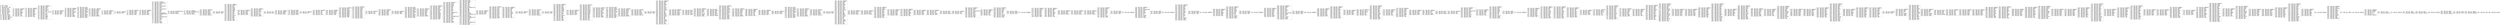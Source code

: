 digraph "graph.cfg.gv" {
	subgraph global {
		node [fontname=Courier fontsize=30.0 rank=same shape=box]
		block_0 [label="0: %00 = #0x1\l2: %01 = #0x40\l4: MSTORE(%01, %00)\l5: [NO_SSA] DUP1\l6: [NO_SSA] PUSH1\l8: [NO_SSA] DUP2\l9: [NO_SSA] MSTORE\la: [NO_SSA] PUSH1\lc: [NO_SSA] ADD\ld: [NO_SSA] PUSH2\l10: [NO_SSA] PUSH1\l12: [NO_SSA] SWAP2\l13: [NO_SSA] CODECOPY\l14: [NO_SSA] PUSH2\l17: [NO_SSA] JUMP\l"]
		block_18 [label="18: [NO_SSA] JUMPDEST\l19: [NO_SSA] SWAP1\l1a: [NO_SSA] POP\l1b: [NO_SSA] SWAP3\l1c: [NO_SSA] SWAP2\l1d: [NO_SSA] POP\l1e: [NO_SSA] POP\l1f: [NO_SSA] JUMP\l"]
		block_20 [label="20: [NO_SSA] JUMPDEST\l21: [NO_SSA] PUSH1\l23: [NO_SSA] DUP2\l24: [NO_SSA] SWAP1\l25: [NO_SSA] POP\l26: [NO_SSA] SWAP2\l27: [NO_SSA] SWAP1\l28: [NO_SSA] POP\l29: [NO_SSA] JUMP\l"]
		block_2a [label="2a: [NO_SSA] JUMPDEST\l2b: [NO_SSA] PUSH1\l2d: [NO_SSA] DUP1\l2e: [NO_SSA] DUP3\l2f: [NO_SSA] PUSH20\l44: [NO_SSA] AND\l45: [NO_SSA] EXTCODESIZE\l46: [NO_SSA] GT\l47: [NO_SSA] SWAP1\l48: [NO_SSA] POP\l49: [NO_SSA] SWAP2\l4a: [NO_SSA] SWAP1\l4b: [NO_SSA] POP\l4c: [NO_SSA] JUMP\l"]
		block_4d [label="4d: [NO_SSA] JUMPDEST\l4e: [NO_SSA] PUSH2\l51: [NO_SSA] PUSH2\l54: [NO_SSA] JUMP\l"]
		block_55 [label="55: [NO_SSA] JUMPDEST\l56: [NO_SSA] PUSH20\l6b: [NO_SSA] AND\l6c: [NO_SSA] CALLER\l6d: [NO_SSA] PUSH20\l82: [NO_SSA] AND\l83: [NO_SSA] SUB\l84: [NO_SSA] PUSH2\l87: [NO_SSA] JUMPI\l"]
		block_88 [label="88: [NO_SSA] PUSH1\l8a: [NO_SSA] MLOAD\l8b: [NO_SSA] PUSH32\lac: [NO_SSA] DUP2\lad: [NO_SSA] MSTORE\lae: [NO_SSA] PUSH1\lb0: [NO_SSA] ADD\lb1: [NO_SSA] PUSH2\lb4: [NO_SSA] SWAP1\lb5: [NO_SSA] PUSH2\lb8: [NO_SSA] JUMP\l"]
		block_b9 [label="b9: [NO_SSA] JUMPDEST\lba: [NO_SSA] PUSH1\lbc: [NO_SSA] MLOAD\lbd: [NO_SSA] DUP1\lbe: [NO_SSA] SWAP2\lbf: [NO_SSA] SUB\lc0: [NO_SSA] SWAP1\lc1: [NO_SSA] REVERT\l"]
		block_c2 [label="c2: [NO_SSA] JUMPDEST\lc3: [NO_SSA] PUSH2\lc6: [NO_SSA] PUSH2\lc9: [NO_SSA] JUMP\l"]
		block_ca [label="ca: [NO_SSA] JUMPDEST\lcb: [NO_SSA] JUMP\l"]
		block_cc [label="cc: [NO_SSA] JUMPDEST\lcd: [NO_SSA] PUSH1\lcf: [NO_SSA] PUSH2\ld2: [NO_SSA] PUSH2\ld5: [NO_SSA] JUMP\l"]
		block_d6 [label="d6: [NO_SSA] JUMPDEST\ld7: [NO_SSA] SWAP1\ld8: [NO_SSA] POP\ld9: [NO_SSA] SWAP1\lda: [NO_SSA] JUMP\l"]
		block_db [label="db: [NO_SSA] JUMPDEST\ldc: [NO_SSA] CALLDATASIZE\ldd: [NO_SSA] PUSH1\ldf: [NO_SSA] DUP1\le0: [NO_SSA] CALLDATACOPY\le1: [NO_SSA] PUSH1\le3: [NO_SSA] DUP1\le4: [NO_SSA] CALLDATASIZE\le5: [NO_SSA] PUSH1\le7: [NO_SSA] DUP5\le8: [NO_SSA] GAS\le9: [NO_SSA] DELEGATECALL\lea: [NO_SSA] RETURNDATASIZE\leb: [NO_SSA] PUSH1\led: [NO_SSA] DUP1\lee: [NO_SSA] RETURNDATACOPY\lef: [NO_SSA] DUP1\lf0: [NO_SSA] PUSH1\lf2: [NO_SSA] DUP2\lf3: [NO_SSA] EQ\lf4: [NO_SSA] PUSH2\lf7: [NO_SSA] JUMPI\l"]
		block_f8 [label="f8: [NO_SSA] RETURNDATASIZE\lf9: [NO_SSA] PUSH1\lfb: [NO_SSA] RETURN\l"]
		block_fc [label="fc: [NO_SSA] JUMPDEST\lfd: [NO_SSA] RETURNDATASIZE\lfe: [NO_SSA] PUSH1\l100: [NO_SSA] REVERT\l"]
		block_101 [label="101: [NO_SSA] JUMPDEST\l102: [NO_SSA] PUSH1\l104: [NO_SSA] PUSH2\l107: [NO_SSA] PUSH32\l128: [NO_SSA] PUSH1\l12a: [NO_SSA] INVALID\l"]
		block_12b [label="12b: [NO_SSA] PUSH2\l12e: [NO_SSA] JUMP\l"]
		block_12f [label="12f: [NO_SSA] JUMPDEST\l130: [NO_SSA] PUSH1\l132: [NO_SSA] ADD\l133: [NO_SSA] PUSH1\l135: [NO_SSA] SWAP1\l136: [NO_SSA] SLOAD\l137: [NO_SSA] SWAP1\l138: [NO_SSA] PUSH2\l13b: [NO_SSA] EXP\l13c: [NO_SSA] SWAP1\l13d: [NO_SSA] DIV\l13e: [NO_SSA] PUSH20\l153: [NO_SSA] AND\l154: [NO_SSA] SWAP1\l155: [NO_SSA] POP\l156: [NO_SSA] SWAP1\l157: [NO_SSA] JUMP\l"]
		block_158 [label="158: [NO_SSA] JUMPDEST\l159: [NO_SSA] PUSH2\l15c: [NO_SSA] DUP4\l15d: [NO_SSA] PUSH2\l160: [NO_SSA] JUMP\l"]
		block_161 [label="161: [NO_SSA] JUMPDEST\l162: [NO_SSA] PUSH1\l164: [NO_SSA] DUP3\l165: [NO_SSA] MLOAD\l166: [NO_SSA] GT\l167: [NO_SSA] DUP1\l168: [NO_SSA] PUSH2\l16b: [NO_SSA] JUMPI\l"]
		block_16c [label="16c: [NO_SSA] POP\l16d: [NO_SSA] DUP1\l"]
		block_16e [label="16e: [NO_SSA] JUMPDEST\l16f: [NO_SSA] ISZERO\l170: [NO_SSA] PUSH2\l173: [NO_SSA] JUMPI\l"]
		block_174 [label="174: [NO_SSA] PUSH2\l177: [NO_SSA] DUP4\l178: [NO_SSA] DUP4\l179: [NO_SSA] PUSH2\l17c: [NO_SSA] JUMP\l"]
		block_17d [label="17d: [NO_SSA] JUMPDEST\l17e: [NO_SSA] POP\l"]
		block_17f [label="17f: [NO_SSA] JUMPDEST\l180: [NO_SSA] POP\l181: [NO_SSA] POP\l182: [NO_SSA] POP\l183: [NO_SSA] JUMP\l"]
		block_184 [label="184: [NO_SSA] JUMPDEST\l185: [NO_SSA] PUSH32\l1a6: [NO_SSA] PUSH2\l1a9: [NO_SSA] PUSH2\l1ac: [NO_SSA] JUMP\l"]
		block_1ad [label="1ad: [NO_SSA] JUMPDEST\l1ae: [NO_SSA] DUP3\l1af: [NO_SSA] PUSH1\l1b1: [NO_SSA] MLOAD\l1b2: [NO_SSA] PUSH2\l1b5: [NO_SSA] SWAP3\l1b6: [NO_SSA] SWAP2\l1b7: [NO_SSA] SWAP1\l1b8: [NO_SSA] PUSH2\l1bb: [NO_SSA] JUMP\l"]
		block_1bc [label="1bc: [NO_SSA] JUMPDEST\l1bd: [NO_SSA] PUSH1\l1bf: [NO_SSA] MLOAD\l1c0: [NO_SSA] DUP1\l1c1: [NO_SSA] SWAP2\l1c2: [NO_SSA] SUB\l1c3: [NO_SSA] SWAP1\l1c4: [NO_SSA] LOG1\l1c5: [NO_SSA] PUSH2\l1c8: [NO_SSA] DUP2\l1c9: [NO_SSA] PUSH2\l1cc: [NO_SSA] JUMP\l"]
		block_1cd [label="1cd: [NO_SSA] JUMPDEST\l1ce: [NO_SSA] POP\l1cf: [NO_SSA] JUMP\l"]
		block_1d0 [label="1d0: [NO_SSA] JUMPDEST\l1d1: [NO_SSA] PUSH1\l1d3: [NO_SSA] PUSH2\l1d6: [NO_SSA] DUP5\l1d7: [NO_SSA] PUSH2\l1da: [NO_SSA] JUMP\l"]
		block_1db [label="1db: [NO_SSA] JUMPDEST\l1dc: [NO_SSA] PUSH2\l1df: [NO_SSA] JUMPI\l"]
		block_1e0 [label="1e0: [NO_SSA] PUSH1\l1e2: [NO_SSA] MLOAD\l1e3: [NO_SSA] PUSH32\l204: [NO_SSA] DUP2\l205: [NO_SSA] MSTORE\l206: [NO_SSA] PUSH1\l208: [NO_SSA] ADD\l209: [NO_SSA] PUSH2\l20c: [NO_SSA] SWAP1\l20d: [NO_SSA] PUSH2\l210: [NO_SSA] JUMP\l"]
		block_211 [label="211: [NO_SSA] JUMPDEST\l212: [NO_SSA] PUSH1\l214: [NO_SSA] MLOAD\l215: [NO_SSA] DUP1\l216: [NO_SSA] SWAP2\l217: [NO_SSA] SUB\l218: [NO_SSA] SWAP1\l219: [NO_SSA] REVERT\l"]
		block_21a [label="21a: [NO_SSA] JUMPDEST\l21b: [NO_SSA] PUSH1\l21d: [NO_SSA] DUP1\l21e: [NO_SSA] DUP6\l21f: [NO_SSA] PUSH20\l234: [NO_SSA] AND\l235: [NO_SSA] DUP6\l236: [NO_SSA] PUSH1\l238: [NO_SSA] MLOAD\l239: [NO_SSA] PUSH2\l23c: [NO_SSA] SWAP2\l23d: [NO_SSA] SWAP1\l23e: [NO_SSA] PUSH2\l241: [NO_SSA] JUMP\l"]
		block_242 [label="242: [NO_SSA] JUMPDEST\l243: [NO_SSA] PUSH1\l245: [NO_SSA] PUSH1\l247: [NO_SSA] MLOAD\l248: [NO_SSA] DUP1\l249: [NO_SSA] DUP4\l24a: [NO_SSA] SUB\l24b: [NO_SSA] DUP2\l24c: [NO_SSA] DUP6\l24d: [NO_SSA] GAS\l24e: [NO_SSA] DELEGATECALL\l24f: [NO_SSA] SWAP2\l250: [NO_SSA] POP\l251: [NO_SSA] POP\l252: [NO_SSA] RETURNDATASIZE\l253: [NO_SSA] DUP1\l254: [NO_SSA] PUSH1\l256: [NO_SSA] DUP2\l257: [NO_SSA] EQ\l258: [NO_SSA] PUSH2\l25b: [NO_SSA] JUMPI\l"]
		block_25c [label="25c: [NO_SSA] PUSH1\l25e: [NO_SSA] MLOAD\l25f: [NO_SSA] SWAP2\l260: [NO_SSA] POP\l261: [NO_SSA] PUSH1\l263: [NO_SSA] NOT\l264: [NO_SSA] PUSH1\l266: [NO_SSA] RETURNDATASIZE\l267: [NO_SSA] ADD\l268: [NO_SSA] AND\l269: [NO_SSA] DUP3\l26a: [NO_SSA] ADD\l26b: [NO_SSA] PUSH1\l26d: [NO_SSA] MSTORE\l26e: [NO_SSA] RETURNDATASIZE\l26f: [NO_SSA] DUP3\l270: [NO_SSA] MSTORE\l271: [NO_SSA] RETURNDATASIZE\l272: [NO_SSA] PUSH1\l274: [NO_SSA] PUSH1\l276: [NO_SSA] DUP5\l277: [NO_SSA] ADD\l278: [NO_SSA] RETURNDATACOPY\l279: [NO_SSA] PUSH2\l27c: [NO_SSA] JUMP\l"]
		block_27d [label="27d: [NO_SSA] JUMPDEST\l27e: [NO_SSA] PUSH1\l280: [NO_SSA] SWAP2\l281: [NO_SSA] POP\l"]
		block_282 [label="282: [NO_SSA] JUMPDEST\l283: [NO_SSA] POP\l284: [NO_SSA] SWAP2\l285: [NO_SSA] POP\l286: [NO_SSA] SWAP2\l287: [NO_SSA] POP\l288: [NO_SSA] PUSH2\l28b: [NO_SSA] DUP3\l28c: [NO_SSA] DUP3\l28d: [NO_SSA] DUP7\l28e: [NO_SSA] PUSH2\l291: [NO_SSA] JUMP\l"]
		block_292 [label="292: [NO_SSA] JUMPDEST\l293: [NO_SSA] SWAP3\l294: [NO_SSA] POP\l295: [NO_SSA] POP\l296: [NO_SSA] POP\l297: [NO_SSA] SWAP4\l298: [NO_SSA] SWAP3\l299: [NO_SSA] POP\l29a: [NO_SSA] POP\l29b: [NO_SSA] POP\l29c: [NO_SSA] JUMP\l"]
		block_29d [label="29d: [NO_SSA] JUMPDEST\l29e: [NO_SSA] JUMP\l"]
		block_29f [label="29f: [NO_SSA] JUMPDEST\l2a0: [NO_SSA] PUSH1\l2a2: [NO_SSA] PUSH2\l2a5: [NO_SSA] PUSH32\l2c6: [NO_SSA] PUSH1\l2c8: [NO_SSA] INVALID\l"]
		block_2c9 [label="2c9: [NO_SSA] PUSH2\l2cc: [NO_SSA] JUMP\l"]
		block_2cd [label="2cd: [NO_SSA] JUMPDEST\l2ce: [NO_SSA] PUSH1\l2d0: [NO_SSA] ADD\l2d1: [NO_SSA] PUSH1\l2d3: [NO_SSA] SWAP1\l2d4: [NO_SSA] SLOAD\l2d5: [NO_SSA] SWAP1\l2d6: [NO_SSA] PUSH2\l2d9: [NO_SSA] EXP\l2da: [NO_SSA] SWAP1\l2db: [NO_SSA] DIV\l2dc: [NO_SSA] PUSH20\l2f1: [NO_SSA] AND\l2f2: [NO_SSA] SWAP1\l2f3: [NO_SSA] POP\l2f4: [NO_SSA] SWAP1\l2f5: [NO_SSA] JUMP\l"]
		block_2f6 [label="2f6: [NO_SSA] JUMPDEST\l2f7: [NO_SSA] PUSH2\l2fa: [NO_SSA] DUP2\l2fb: [NO_SSA] PUSH2\l2fe: [NO_SSA] JUMP\l"]
		block_2ff [label="2ff: [NO_SSA] JUMPDEST\l300: [NO_SSA] DUP1\l301: [NO_SSA] PUSH20\l316: [NO_SSA] AND\l317: [NO_SSA] PUSH32\l338: [NO_SSA] PUSH1\l33a: [NO_SSA] MLOAD\l33b: [NO_SSA] PUSH1\l33d: [NO_SSA] MLOAD\l33e: [NO_SSA] DUP1\l33f: [NO_SSA] SWAP2\l340: [NO_SSA] SUB\l341: [NO_SSA] SWAP1\l342: [NO_SSA] LOG2\l343: [NO_SSA] POP\l344: [NO_SSA] JUMP\l"]
		block_345 [label="345: [NO_SSA] JUMPDEST\l346: [NO_SSA] PUSH1\l348: [NO_SSA] PUSH20\l35d: [NO_SSA] AND\l35e: [NO_SSA] DUP2\l35f: [NO_SSA] PUSH20\l374: [NO_SSA] AND\l375: [NO_SSA] SUB\l376: [NO_SSA] PUSH2\l379: [NO_SSA] JUMPI\l"]
		block_37a [label="37a: [NO_SSA] PUSH1\l37c: [NO_SSA] MLOAD\l37d: [NO_SSA] PUSH32\l39e: [NO_SSA] DUP2\l39f: [NO_SSA] MSTORE\l3a0: [NO_SSA] PUSH1\l3a2: [NO_SSA] ADD\l3a3: [NO_SSA] PUSH2\l3a6: [NO_SSA] SWAP1\l3a7: [NO_SSA] PUSH2\l3aa: [NO_SSA] JUMP\l"]
		block_3ab [label="3ab: [NO_SSA] JUMPDEST\l3ac: [NO_SSA] PUSH1\l3ae: [NO_SSA] MLOAD\l3af: [NO_SSA] DUP1\l3b0: [NO_SSA] SWAP2\l3b1: [NO_SSA] SUB\l3b2: [NO_SSA] SWAP1\l3b3: [NO_SSA] REVERT\l"]
		block_3b4 [label="3b4: [NO_SSA] JUMPDEST\l3b5: [NO_SSA] DUP1\l3b6: [NO_SSA] PUSH2\l3b9: [NO_SSA] PUSH32\l3da: [NO_SSA] PUSH1\l3dc: [NO_SSA] INVALID\l"]
		block_3dd [label="3dd: [NO_SSA] PUSH2\l3e0: [NO_SSA] JUMP\l"]
		block_3e1 [label="3e1: [NO_SSA] JUMPDEST\l3e2: [NO_SSA] PUSH1\l3e4: [NO_SSA] ADD\l3e5: [NO_SSA] PUSH1\l3e7: [NO_SSA] PUSH2\l3ea: [NO_SSA] EXP\l3eb: [NO_SSA] DUP2\l3ec: [NO_SSA] SLOAD\l3ed: [NO_SSA] DUP2\l3ee: [NO_SSA] PUSH20\l403: [NO_SSA] MUL\l404: [NO_SSA] NOT\l405: [NO_SSA] AND\l406: [NO_SSA] SWAP1\l407: [NO_SSA] DUP4\l408: [NO_SSA] PUSH20\l41d: [NO_SSA] AND\l41e: [NO_SSA] MUL\l41f: [NO_SSA] OR\l420: [NO_SSA] SWAP1\l421: [NO_SSA] SSTORE\l422: [NO_SSA] POP\l423: [NO_SSA] POP\l424: [NO_SSA] JUMP\l"]
		block_425 [label="425: [NO_SSA] JUMPDEST\l426: [NO_SSA] PUSH1\l428: [NO_SSA] DUP4\l429: [NO_SSA] ISZERO\l42a: [NO_SSA] PUSH2\l42d: [NO_SSA] JUMPI\l"]
		block_42e [label="42e: [NO_SSA] DUP3\l42f: [NO_SSA] SWAP1\l430: [NO_SSA] POP\l431: [NO_SSA] PUSH2\l434: [NO_SSA] JUMP\l"]
		block_435 [label="435: [NO_SSA] JUMPDEST\l436: [NO_SSA] PUSH1\l438: [NO_SSA] DUP4\l439: [NO_SSA] MLOAD\l43a: [NO_SSA] GT\l43b: [NO_SSA] ISZERO\l43c: [NO_SSA] PUSH2\l43f: [NO_SSA] JUMPI\l"]
		block_440 [label="440: [NO_SSA] DUP3\l441: [NO_SSA] MLOAD\l442: [NO_SSA] DUP1\l443: [NO_SSA] DUP5\l444: [NO_SSA] PUSH1\l446: [NO_SSA] ADD\l447: [NO_SSA] REVERT\l"]
		block_448 [label="448: [NO_SSA] JUMPDEST\l449: [NO_SSA] DUP2\l44a: [NO_SSA] PUSH1\l44c: [NO_SSA] MLOAD\l44d: [NO_SSA] PUSH32\l46e: [NO_SSA] DUP2\l46f: [NO_SSA] MSTORE\l470: [NO_SSA] PUSH1\l472: [NO_SSA] ADD\l473: [NO_SSA] PUSH2\l476: [NO_SSA] SWAP2\l477: [NO_SSA] SWAP1\l478: [NO_SSA] PUSH2\l47b: [NO_SSA] JUMP\l"]
		block_47c [label="47c: [NO_SSA] JUMPDEST\l47d: [NO_SSA] PUSH1\l47f: [NO_SSA] MLOAD\l480: [NO_SSA] DUP1\l481: [NO_SSA] SWAP2\l482: [NO_SSA] SUB\l483: [NO_SSA] SWAP1\l484: [NO_SSA] REVERT\l"]
		block_485 [label="485: [NO_SSA] JUMPDEST\l486: [NO_SSA] SWAP4\l487: [NO_SSA] SWAP3\l488: [NO_SSA] POP\l489: [NO_SSA] POP\l48a: [NO_SSA] POP\l48b: [NO_SSA] JUMP\l"]
		block_48c [label="48c: [NO_SSA] JUMPDEST\l48d: [NO_SSA] PUSH2\l490: [NO_SSA] DUP2\l491: [NO_SSA] PUSH2\l494: [NO_SSA] JUMP\l"]
		block_495 [label="495: [NO_SSA] JUMPDEST\l496: [NO_SSA] PUSH2\l499: [NO_SSA] JUMPI\l"]
		block_49a [label="49a: [NO_SSA] PUSH1\l49c: [NO_SSA] MLOAD\l49d: [NO_SSA] PUSH32\l4be: [NO_SSA] DUP2\l4bf: [NO_SSA] MSTORE\l4c0: [NO_SSA] PUSH1\l4c2: [NO_SSA] ADD\l4c3: [NO_SSA] PUSH2\l4c6: [NO_SSA] SWAP1\l4c7: [NO_SSA] PUSH2\l4ca: [NO_SSA] JUMP\l"]
		block_4cb [label="4cb: [NO_SSA] JUMPDEST\l4cc: [NO_SSA] PUSH1\l4ce: [NO_SSA] MLOAD\l4cf: [NO_SSA] DUP1\l4d0: [NO_SSA] SWAP2\l4d1: [NO_SSA] SUB\l4d2: [NO_SSA] SWAP1\l4d3: [NO_SSA] REVERT\l"]
		block_4d4 [label="4d4: [NO_SSA] JUMPDEST\l4d5: [NO_SSA] DUP1\l4d6: [NO_SSA] PUSH2\l4d9: [NO_SSA] PUSH32\l4fa: [NO_SSA] PUSH1\l4fc: [NO_SSA] INVALID\l"]
		block_4fd [label="4fd: [NO_SSA] PUSH2\l500: [NO_SSA] JUMP\l"]
		block_501 [label="501: [NO_SSA] JUMPDEST\l502: [NO_SSA] PUSH1\l504: [NO_SSA] ADD\l505: [NO_SSA] PUSH1\l507: [NO_SSA] PUSH2\l50a: [NO_SSA] EXP\l50b: [NO_SSA] DUP2\l50c: [NO_SSA] SLOAD\l50d: [NO_SSA] DUP2\l50e: [NO_SSA] PUSH20\l523: [NO_SSA] MUL\l524: [NO_SSA] NOT\l525: [NO_SSA] AND\l526: [NO_SSA] SWAP1\l527: [NO_SSA] DUP4\l528: [NO_SSA] PUSH20\l53d: [NO_SSA] AND\l53e: [NO_SSA] MUL\l53f: [NO_SSA] OR\l540: [NO_SSA] SWAP1\l541: [NO_SSA] SSTORE\l542: [NO_SSA] POP\l543: [NO_SSA] POP\l544: [NO_SSA] JUMP\l"]
		block_545 [label="545: [NO_SSA] JUMPDEST\l546: [NO_SSA] PUSH1\l548: [NO_SSA] DUP1\l549: [NO_SSA] REVERT\l"]
		block_54a [label="54a: [NO_SSA] JUMPDEST\l54b: [NO_SSA] PUSH1\l54d: [NO_SSA] DUP1\l54e: [NO_SSA] REVERT\l"]
		block_54f [label="54f: [NO_SSA] JUMPDEST\l550: [NO_SSA] PUSH1\l552: [NO_SSA] PUSH20\l567: [NO_SSA] DUP3\l568: [NO_SSA] AND\l569: [NO_SSA] SWAP1\l56a: [NO_SSA] POP\l56b: [NO_SSA] SWAP2\l56c: [NO_SSA] SWAP1\l56d: [NO_SSA] POP\l56e: [NO_SSA] JUMP\l"]
		block_56f [label="56f: [NO_SSA] JUMPDEST\l570: [NO_SSA] PUSH1\l572: [NO_SSA] PUSH2\l575: [NO_SSA] DUP3\l576: [NO_SSA] PUSH2\l579: [NO_SSA] JUMP\l"]
		block_57a [label="57a: [NO_SSA] JUMPDEST\l57b: [NO_SSA] SWAP1\l57c: [NO_SSA] POP\l57d: [NO_SSA] SWAP2\l57e: [NO_SSA] SWAP1\l57f: [NO_SSA] POP\l580: [NO_SSA] JUMP\l"]
		block_581 [label="581: [NO_SSA] JUMPDEST\l582: [NO_SSA] PUSH2\l585: [NO_SSA] DUP2\l586: [NO_SSA] PUSH2\l589: [NO_SSA] JUMP\l"]
		block_58a [label="58a: [NO_SSA] JUMPDEST\l58b: [NO_SSA] DUP2\l58c: [NO_SSA] EQ\l58d: [NO_SSA] PUSH2\l590: [NO_SSA] JUMPI\l"]
		block_591 [label="591: [NO_SSA] PUSH1\l593: [NO_SSA] DUP1\l594: [NO_SSA] REVERT\l"]
		block_595 [label="595: [NO_SSA] JUMPDEST\l596: [NO_SSA] POP\l597: [NO_SSA] JUMP\l"]
		block_598 [label="598: [NO_SSA] JUMPDEST\l599: [NO_SSA] PUSH1\l59b: [NO_SSA] DUP2\l59c: [NO_SSA] CALLDATALOAD\l59d: [NO_SSA] SWAP1\l59e: [NO_SSA] POP\l59f: [NO_SSA] PUSH2\l5a2: [NO_SSA] DUP2\l5a3: [NO_SSA] PUSH2\l5a6: [NO_SSA] JUMP\l"]
		block_5a7 [label="5a7: [NO_SSA] JUMPDEST\l5a8: [NO_SSA] SWAP3\l5a9: [NO_SSA] SWAP2\l5aa: [NO_SSA] POP\l5ab: [NO_SSA] POP\l5ac: [NO_SSA] JUMP\l"]
		block_5ad [label="5ad: [NO_SSA] JUMPDEST\l5ae: [NO_SSA] PUSH1\l5b0: [NO_SSA] PUSH1\l5b2: [NO_SSA] DUP3\l5b3: [NO_SSA] DUP5\l5b4: [NO_SSA] SUB\l5b5: [NO_SSA] SLT\l5b6: [NO_SSA] ISZERO\l5b7: [NO_SSA] PUSH2\l5ba: [NO_SSA] JUMPI\l"]
		block_5bb [label="5bb: [NO_SSA] PUSH2\l5be: [NO_SSA] PUSH2\l5c1: [NO_SSA] JUMP\l"]
		block_5c2 [label="5c2: [NO_SSA] JUMPDEST\l"]
		block_5c3 [label="5c3: [NO_SSA] JUMPDEST\l5c4: [NO_SSA] PUSH1\l5c6: [NO_SSA] PUSH2\l5c9: [NO_SSA] DUP5\l5ca: [NO_SSA] DUP3\l5cb: [NO_SSA] DUP6\l5cc: [NO_SSA] ADD\l5cd: [NO_SSA] PUSH2\l5d0: [NO_SSA] JUMP\l"]
		block_5d1 [label="5d1: [NO_SSA] JUMPDEST\l5d2: [NO_SSA] SWAP2\l5d3: [NO_SSA] POP\l5d4: [NO_SSA] POP\l5d5: [NO_SSA] SWAP3\l5d6: [NO_SSA] SWAP2\l5d7: [NO_SSA] POP\l5d8: [NO_SSA] POP\l5d9: [NO_SSA] JUMP\l"]
		block_5da [label="5da: [NO_SSA] JUMPDEST\l5db: [NO_SSA] PUSH1\l5dd: [NO_SSA] DUP1\l5de: [NO_SSA] REVERT\l"]
		block_5df [label="5df: [NO_SSA] JUMPDEST\l5e0: [NO_SSA] PUSH1\l5e2: [NO_SSA] DUP1\l5e3: [NO_SSA] REVERT\l"]
		block_5e4 [label="5e4: [NO_SSA] JUMPDEST\l5e5: [NO_SSA] PUSH1\l5e7: [NO_SSA] DUP1\l5e8: [NO_SSA] REVERT\l"]
		block_5e9 [label="5e9: [NO_SSA] JUMPDEST\l5ea: [NO_SSA] PUSH1\l5ec: [NO_SSA] DUP1\l5ed: [NO_SSA] DUP4\l5ee: [NO_SSA] PUSH1\l5f0: [NO_SSA] DUP5\l5f1: [NO_SSA] ADD\l5f2: [NO_SSA] SLT\l5f3: [NO_SSA] PUSH2\l5f6: [NO_SSA] JUMPI\l"]
		block_5f7 [label="5f7: [NO_SSA] PUSH2\l5fa: [NO_SSA] PUSH2\l5fd: [NO_SSA] JUMP\l"]
		block_5fe [label="5fe: [NO_SSA] JUMPDEST\l"]
		block_5ff [label="5ff: [NO_SSA] JUMPDEST\l600: [NO_SSA] DUP3\l601: [NO_SSA] CALLDATALOAD\l602: [NO_SSA] SWAP1\l603: [NO_SSA] POP\l604: [NO_SSA] PUSH8\l60d: [NO_SSA] DUP2\l60e: [NO_SSA] GT\l60f: [NO_SSA] ISZERO\l610: [NO_SSA] PUSH2\l613: [NO_SSA] JUMPI\l"]
		block_614 [label="614: [NO_SSA] PUSH2\l617: [NO_SSA] PUSH2\l61a: [NO_SSA] JUMP\l"]
		block_61b [label="61b: [NO_SSA] JUMPDEST\l"]
		block_61c [label="61c: [NO_SSA] JUMPDEST\l61d: [NO_SSA] PUSH1\l61f: [NO_SSA] DUP4\l620: [NO_SSA] ADD\l621: [NO_SSA] SWAP2\l622: [NO_SSA] POP\l623: [NO_SSA] DUP4\l624: [NO_SSA] PUSH1\l626: [NO_SSA] DUP3\l627: [NO_SSA] MUL\l628: [NO_SSA] DUP4\l629: [NO_SSA] ADD\l62a: [NO_SSA] GT\l62b: [NO_SSA] ISZERO\l62c: [NO_SSA] PUSH2\l62f: [NO_SSA] JUMPI\l"]
		block_630 [label="630: [NO_SSA] PUSH2\l633: [NO_SSA] PUSH2\l636: [NO_SSA] JUMP\l"]
		block_637 [label="637: [NO_SSA] JUMPDEST\l"]
		block_638 [label="638: [NO_SSA] JUMPDEST\l639: [NO_SSA] SWAP3\l63a: [NO_SSA] POP\l63b: [NO_SSA] SWAP3\l63c: [NO_SSA] SWAP1\l63d: [NO_SSA] POP\l63e: [NO_SSA] JUMP\l"]
		block_63f [label="63f: [NO_SSA] JUMPDEST\l640: [NO_SSA] PUSH1\l642: [NO_SSA] DUP1\l643: [NO_SSA] PUSH1\l645: [NO_SSA] PUSH1\l647: [NO_SSA] DUP5\l648: [NO_SSA] DUP7\l649: [NO_SSA] SUB\l64a: [NO_SSA] SLT\l64b: [NO_SSA] ISZERO\l64c: [NO_SSA] PUSH2\l64f: [NO_SSA] JUMPI\l"]
		block_650 [label="650: [NO_SSA] PUSH2\l653: [NO_SSA] PUSH2\l656: [NO_SSA] JUMP\l"]
		block_657 [label="657: [NO_SSA] JUMPDEST\l"]
		block_658 [label="658: [NO_SSA] JUMPDEST\l659: [NO_SSA] PUSH1\l65b: [NO_SSA] PUSH2\l65e: [NO_SSA] DUP7\l65f: [NO_SSA] DUP3\l660: [NO_SSA] DUP8\l661: [NO_SSA] ADD\l662: [NO_SSA] PUSH2\l665: [NO_SSA] JUMP\l"]
		block_666 [label="666: [NO_SSA] JUMPDEST\l667: [NO_SSA] SWAP4\l668: [NO_SSA] POP\l669: [NO_SSA] POP\l66a: [NO_SSA] PUSH1\l66c: [NO_SSA] DUP5\l66d: [NO_SSA] ADD\l66e: [NO_SSA] CALLDATALOAD\l66f: [NO_SSA] PUSH8\l678: [NO_SSA] DUP2\l679: [NO_SSA] GT\l67a: [NO_SSA] ISZERO\l67b: [NO_SSA] PUSH2\l67e: [NO_SSA] JUMPI\l"]
		block_67f [label="67f: [NO_SSA] PUSH2\l682: [NO_SSA] PUSH2\l685: [NO_SSA] JUMP\l"]
		block_686 [label="686: [NO_SSA] JUMPDEST\l"]
		block_687 [label="687: [NO_SSA] JUMPDEST\l688: [NO_SSA] PUSH2\l68b: [NO_SSA] DUP7\l68c: [NO_SSA] DUP3\l68d: [NO_SSA] DUP8\l68e: [NO_SSA] ADD\l68f: [NO_SSA] PUSH2\l692: [NO_SSA] JUMP\l"]
		block_693 [label="693: [NO_SSA] JUMPDEST\l694: [NO_SSA] SWAP3\l695: [NO_SSA] POP\l696: [NO_SSA] SWAP3\l697: [NO_SSA] POP\l698: [NO_SSA] POP\l699: [NO_SSA] SWAP3\l69a: [NO_SSA] POP\l69b: [NO_SSA] SWAP3\l69c: [NO_SSA] POP\l69d: [NO_SSA] SWAP3\l69e: [NO_SSA] JUMP\l"]
		block_69f [label="69f: [NO_SSA] JUMPDEST\l6a0: [NO_SSA] PUSH2\l6a3: [NO_SSA] DUP2\l6a4: [NO_SSA] PUSH2\l6a7: [NO_SSA] JUMP\l"]
		block_6a8 [label="6a8: [NO_SSA] JUMPDEST\l6a9: [NO_SSA] DUP3\l6aa: [NO_SSA] MSTORE\l6ab: [NO_SSA] POP\l6ac: [NO_SSA] POP\l6ad: [NO_SSA] JUMP\l"]
		block_6ae [label="6ae: [NO_SSA] JUMPDEST\l6af: [NO_SSA] PUSH1\l6b1: [NO_SSA] PUSH1\l6b3: [NO_SSA] DUP3\l6b4: [NO_SSA] ADD\l6b5: [NO_SSA] SWAP1\l6b6: [NO_SSA] POP\l6b7: [NO_SSA] PUSH2\l6ba: [NO_SSA] PUSH1\l6bc: [NO_SSA] DUP4\l6bd: [NO_SSA] ADD\l6be: [NO_SSA] DUP5\l6bf: [NO_SSA] PUSH2\l6c2: [NO_SSA] JUMP\l"]
		block_6c3 [label="6c3: [NO_SSA] JUMPDEST\l6c4: [NO_SSA] SWAP3\l6c5: [NO_SSA] SWAP2\l6c6: [NO_SSA] POP\l6c7: [NO_SSA] POP\l6c8: [NO_SSA] JUMP\l"]
		block_6c9 [label="6c9: [NO_SSA] JUMPDEST\l6ca: [NO_SSA] PUSH1\l6cc: [NO_SSA] DUP2\l6cd: [NO_SSA] SWAP1\l6ce: [NO_SSA] POP\l6cf: [NO_SSA] SWAP2\l6d0: [NO_SSA] SWAP1\l6d1: [NO_SSA] POP\l6d2: [NO_SSA] JUMP\l"]
		block_6d3 [label="6d3: [NO_SSA] JUMPDEST\l6d4: [NO_SSA] PUSH2\l6d7: [NO_SSA] DUP2\l6d8: [NO_SSA] PUSH2\l6db: [NO_SSA] JUMP\l"]
		block_6dc [label="6dc: [NO_SSA] JUMPDEST\l6dd: [NO_SSA] DUP2\l6de: [NO_SSA] EQ\l6df: [NO_SSA] PUSH2\l6e2: [NO_SSA] JUMPI\l"]
		block_6e3 [label="6e3: [NO_SSA] PUSH1\l6e5: [NO_SSA] DUP1\l6e6: [NO_SSA] REVERT\l"]
		block_6e7 [label="6e7: [NO_SSA] JUMPDEST\l6e8: [NO_SSA] POP\l6e9: [NO_SSA] JUMP\l"]
		block_6ea [label="6ea: [NO_SSA] JUMPDEST\l6eb: [NO_SSA] PUSH1\l6ed: [NO_SSA] DUP2\l6ee: [NO_SSA] CALLDATALOAD\l6ef: [NO_SSA] SWAP1\l6f0: [NO_SSA] POP\l6f1: [NO_SSA] PUSH2\l6f4: [NO_SSA] DUP2\l6f5: [NO_SSA] PUSH2\l6f8: [NO_SSA] JUMP\l"]
		block_6f9 [label="6f9: [NO_SSA] JUMPDEST\l6fa: [NO_SSA] SWAP3\l6fb: [NO_SSA] SWAP2\l6fc: [NO_SSA] POP\l6fd: [NO_SSA] POP\l6fe: [NO_SSA] JUMP\l"]
		block_6ff [label="6ff: [NO_SSA] JUMPDEST\l700: [NO_SSA] PUSH1\l702: [NO_SSA] DUP1\l703: [NO_SSA] PUSH1\l705: [NO_SSA] PUSH1\l707: [NO_SSA] DUP5\l708: [NO_SSA] DUP7\l709: [NO_SSA] SUB\l70a: [NO_SSA] SLT\l70b: [NO_SSA] ISZERO\l70c: [NO_SSA] PUSH2\l70f: [NO_SSA] JUMPI\l"]
		block_710 [label="710: [NO_SSA] PUSH2\l713: [NO_SSA] PUSH2\l716: [NO_SSA] JUMP\l"]
		block_717 [label="717: [NO_SSA] JUMPDEST\l"]
		block_718 [label="718: [NO_SSA] JUMPDEST\l719: [NO_SSA] PUSH1\l71b: [NO_SSA] PUSH2\l71e: [NO_SSA] DUP7\l71f: [NO_SSA] DUP3\l720: [NO_SSA] DUP8\l721: [NO_SSA] ADD\l722: [NO_SSA] PUSH2\l725: [NO_SSA] JUMP\l"]
		block_726 [label="726: [NO_SSA] JUMPDEST\l727: [NO_SSA] SWAP4\l728: [NO_SSA] POP\l729: [NO_SSA] POP\l72a: [NO_SSA] PUSH1\l72c: [NO_SSA] PUSH2\l72f: [NO_SSA] DUP7\l730: [NO_SSA] DUP3\l731: [NO_SSA] DUP8\l732: [NO_SSA] ADD\l733: [NO_SSA] PUSH2\l736: [NO_SSA] JUMP\l"]
		block_737 [label="737: [NO_SSA] JUMPDEST\l738: [NO_SSA] SWAP3\l739: [NO_SSA] POP\l73a: [NO_SSA] POP\l73b: [NO_SSA] PUSH1\l73d: [NO_SSA] PUSH2\l740: [NO_SSA] DUP7\l741: [NO_SSA] DUP3\l742: [NO_SSA] DUP8\l743: [NO_SSA] ADD\l744: [NO_SSA] PUSH2\l747: [NO_SSA] JUMP\l"]
		block_748 [label="748: [NO_SSA] JUMPDEST\l749: [NO_SSA] SWAP2\l74a: [NO_SSA] POP\l74b: [NO_SSA] POP\l74c: [NO_SSA] SWAP3\l74d: [NO_SSA] POP\l74e: [NO_SSA] SWAP3\l74f: [NO_SSA] POP\l750: [NO_SSA] SWAP3\l751: [NO_SSA] JUMP\l"]
		block_752 [label="752: [NO_SSA] JUMPDEST\l753: [NO_SSA] PUSH2\l756: [NO_SSA] DUP2\l757: [NO_SSA] PUSH2\l75a: [NO_SSA] JUMP\l"]
		block_75b [label="75b: [NO_SSA] JUMPDEST\l75c: [NO_SSA] DUP3\l75d: [NO_SSA] MSTORE\l75e: [NO_SSA] POP\l75f: [NO_SSA] POP\l760: [NO_SSA] JUMP\l"]
		block_761 [label="761: [NO_SSA] JUMPDEST\l762: [NO_SSA] PUSH1\l764: [NO_SSA] PUSH1\l766: [NO_SSA] DUP3\l767: [NO_SSA] ADD\l768: [NO_SSA] SWAP1\l769: [NO_SSA] POP\l76a: [NO_SSA] PUSH2\l76d: [NO_SSA] PUSH1\l76f: [NO_SSA] DUP4\l770: [NO_SSA] ADD\l771: [NO_SSA] DUP6\l772: [NO_SSA] PUSH2\l775: [NO_SSA] JUMP\l"]
		block_776 [label="776: [NO_SSA] JUMPDEST\l777: [NO_SSA] PUSH2\l77a: [NO_SSA] PUSH1\l77c: [NO_SSA] DUP4\l77d: [NO_SSA] ADD\l77e: [NO_SSA] DUP5\l77f: [NO_SSA] PUSH2\l782: [NO_SSA] JUMP\l"]
		block_783 [label="783: [NO_SSA] JUMPDEST\l784: [NO_SSA] SWAP4\l785: [NO_SSA] SWAP3\l786: [NO_SSA] POP\l787: [NO_SSA] POP\l788: [NO_SSA] POP\l789: [NO_SSA] JUMP\l"]
		block_78a [label="78a: [NO_SSA] JUMPDEST\l78b: [NO_SSA] PUSH1\l78d: [NO_SSA] DUP3\l78e: [NO_SSA] DUP3\l78f: [NO_SSA] MSTORE\l790: [NO_SSA] PUSH1\l792: [NO_SSA] DUP3\l793: [NO_SSA] ADD\l794: [NO_SSA] SWAP1\l795: [NO_SSA] POP\l796: [NO_SSA] SWAP3\l797: [NO_SSA] SWAP2\l798: [NO_SSA] POP\l799: [NO_SSA] POP\l79a: [NO_SSA] JUMP\l"]
		block_79b [label="79b: [NO_SSA] JUMPDEST\l79c: [NO_SSA] PUSH32\l7bd: [NO_SSA] PUSH1\l7bf: [NO_SSA] DUP3\l7c0: [NO_SSA] ADD\l7c1: [NO_SSA] MSTORE\l7c2: [NO_SSA] PUSH32\l7e3: [NO_SSA] PUSH1\l7e5: [NO_SSA] DUP3\l7e6: [NO_SSA] ADD\l7e7: [NO_SSA] MSTORE\l7e8: [NO_SSA] PUSH32\l809: [NO_SSA] PUSH1\l80b: [NO_SSA] DUP3\l80c: [NO_SSA] ADD\l80d: [NO_SSA] MSTORE\l80e: [NO_SSA] POP\l80f: [NO_SSA] JUMP\l"]
		block_810 [label="810: [NO_SSA] JUMPDEST\l811: [NO_SSA] PUSH1\l813: [NO_SSA] PUSH2\l816: [NO_SSA] PUSH1\l818: [NO_SSA] DUP4\l819: [NO_SSA] PUSH2\l81c: [NO_SSA] JUMP\l"]
		block_81d [label="81d: [NO_SSA] JUMPDEST\l81e: [NO_SSA] SWAP2\l81f: [NO_SSA] POP\l820: [NO_SSA] PUSH2\l823: [NO_SSA] DUP3\l824: [NO_SSA] PUSH2\l827: [NO_SSA] JUMP\l"]
		block_828 [label="828: [NO_SSA] JUMPDEST\l829: [NO_SSA] PUSH1\l82b: [NO_SSA] DUP3\l82c: [NO_SSA] ADD\l82d: [NO_SSA] SWAP1\l82e: [NO_SSA] POP\l82f: [NO_SSA] SWAP2\l830: [NO_SSA] SWAP1\l831: [NO_SSA] POP\l832: [NO_SSA] JUMP\l"]
		block_833 [label="833: [NO_SSA] JUMPDEST\l834: [NO_SSA] PUSH1\l836: [NO_SSA] PUSH1\l838: [NO_SSA] DUP3\l839: [NO_SSA] ADD\l83a: [NO_SSA] SWAP1\l83b: [NO_SSA] POP\l83c: [NO_SSA] DUP2\l83d: [NO_SSA] DUP2\l83e: [NO_SSA] SUB\l83f: [NO_SSA] PUSH1\l841: [NO_SSA] DUP4\l842: [NO_SSA] ADD\l843: [NO_SSA] MSTORE\l844: [NO_SSA] PUSH2\l847: [NO_SSA] DUP2\l848: [NO_SSA] PUSH2\l84b: [NO_SSA] JUMP\l"]
		block_84c [label="84c: [NO_SSA] JUMPDEST\l84d: [NO_SSA] SWAP1\l84e: [NO_SSA] POP\l84f: [NO_SSA] SWAP2\l850: [NO_SSA] SWAP1\l851: [NO_SSA] POP\l852: [NO_SSA] JUMP\l"]
		block_853 [label="853: [NO_SSA] JUMPDEST\l854: [NO_SSA] PUSH1\l856: [NO_SSA] PUSH1\l858: [NO_SSA] DUP3\l859: [NO_SSA] ADD\l85a: [NO_SSA] SWAP1\l85b: [NO_SSA] POP\l85c: [NO_SSA] PUSH2\l85f: [NO_SSA] PUSH1\l861: [NO_SSA] DUP4\l862: [NO_SSA] ADD\l863: [NO_SSA] DUP6\l864: [NO_SSA] PUSH2\l867: [NO_SSA] JUMP\l"]
		block_868 [label="868: [NO_SSA] JUMPDEST\l869: [NO_SSA] PUSH2\l86c: [NO_SSA] PUSH1\l86e: [NO_SSA] DUP4\l86f: [NO_SSA] ADD\l870: [NO_SSA] DUP5\l871: [NO_SSA] PUSH2\l874: [NO_SSA] JUMP\l"]
		block_875 [label="875: [NO_SSA] JUMPDEST\l876: [NO_SSA] SWAP4\l877: [NO_SSA] SWAP3\l878: [NO_SSA] POP\l879: [NO_SSA] POP\l87a: [NO_SSA] POP\l87b: [NO_SSA] JUMP\l"]
		block_87c [label="87c: [NO_SSA] JUMPDEST\l87d: [NO_SSA] PUSH32\l89e: [NO_SSA] PUSH1\l8a0: [NO_SSA] DUP3\l8a1: [NO_SSA] ADD\l8a2: [NO_SSA] MSTORE\l8a3: [NO_SSA] PUSH32\l8c4: [NO_SSA] PUSH1\l8c6: [NO_SSA] DUP3\l8c7: [NO_SSA] ADD\l8c8: [NO_SSA] MSTORE\l8c9: [NO_SSA] POP\l8ca: [NO_SSA] JUMP\l"]
		block_8cb [label="8cb: [NO_SSA] JUMPDEST\l8cc: [NO_SSA] PUSH1\l8ce: [NO_SSA] PUSH2\l8d1: [NO_SSA] PUSH1\l8d3: [NO_SSA] DUP4\l8d4: [NO_SSA] PUSH2\l8d7: [NO_SSA] JUMP\l"]
		block_8d8 [label="8d8: [NO_SSA] JUMPDEST\l8d9: [NO_SSA] SWAP2\l8da: [NO_SSA] POP\l8db: [NO_SSA] PUSH2\l8de: [NO_SSA] DUP3\l8df: [NO_SSA] PUSH2\l8e2: [NO_SSA] JUMP\l"]
		block_8e3 [label="8e3: [NO_SSA] JUMPDEST\l8e4: [NO_SSA] PUSH1\l8e6: [NO_SSA] DUP3\l8e7: [NO_SSA] ADD\l8e8: [NO_SSA] SWAP1\l8e9: [NO_SSA] POP\l8ea: [NO_SSA] SWAP2\l8eb: [NO_SSA] SWAP1\l8ec: [NO_SSA] POP\l8ed: [NO_SSA] JUMP\l"]
		block_8ee [label="8ee: [NO_SSA] JUMPDEST\l8ef: [NO_SSA] PUSH1\l8f1: [NO_SSA] PUSH1\l8f3: [NO_SSA] DUP3\l8f4: [NO_SSA] ADD\l8f5: [NO_SSA] SWAP1\l8f6: [NO_SSA] POP\l8f7: [NO_SSA] DUP2\l8f8: [NO_SSA] DUP2\l8f9: [NO_SSA] SUB\l8fa: [NO_SSA] PUSH1\l8fc: [NO_SSA] DUP4\l8fd: [NO_SSA] ADD\l8fe: [NO_SSA] MSTORE\l8ff: [NO_SSA] PUSH2\l902: [NO_SSA] DUP2\l903: [NO_SSA] PUSH2\l906: [NO_SSA] JUMP\l"]
		block_907 [label="907: [NO_SSA] JUMPDEST\l908: [NO_SSA] SWAP1\l909: [NO_SSA] POP\l90a: [NO_SSA] SWAP2\l90b: [NO_SSA] SWAP1\l90c: [NO_SSA] POP\l90d: [NO_SSA] JUMP\l"]
		block_90e [label="90e: [NO_SSA] JUMPDEST\l90f: [NO_SSA] PUSH1\l911: [NO_SSA] DUP2\l912: [NO_SSA] MLOAD\l913: [NO_SSA] SWAP1\l914: [NO_SSA] POP\l915: [NO_SSA] SWAP2\l916: [NO_SSA] SWAP1\l917: [NO_SSA] POP\l918: [NO_SSA] JUMP\l"]
		block_919 [label="919: [NO_SSA] JUMPDEST\l91a: [NO_SSA] PUSH1\l91c: [NO_SSA] DUP2\l91d: [NO_SSA] SWAP1\l91e: [NO_SSA] POP\l91f: [NO_SSA] SWAP3\l920: [NO_SSA] SWAP2\l921: [NO_SSA] POP\l922: [NO_SSA] POP\l923: [NO_SSA] JUMP\l"]
		block_924 [label="924: [NO_SSA] JUMPDEST\l925: [NO_SSA] PUSH1\l"]
		block_927 [label="927: [NO_SSA] JUMPDEST\l928: [NO_SSA] DUP4\l929: [NO_SSA] DUP2\l92a: [NO_SSA] LT\l92b: [NO_SSA] ISZERO\l92c: [NO_SSA] PUSH2\l92f: [NO_SSA] JUMPI\l"]
		block_930 [label="930: [NO_SSA] DUP1\l931: [NO_SSA] DUP3\l932: [NO_SSA] ADD\l933: [NO_SSA] MLOAD\l934: [NO_SSA] DUP2\l935: [NO_SSA] DUP5\l936: [NO_SSA] ADD\l937: [NO_SSA] MSTORE\l938: [NO_SSA] PUSH1\l93a: [NO_SSA] DUP2\l93b: [NO_SSA] ADD\l93c: [NO_SSA] SWAP1\l93d: [NO_SSA] POP\l93e: [NO_SSA] PUSH2\l941: [NO_SSA] JUMP\l"]
		block_942 [label="942: [NO_SSA] JUMPDEST\l943: [NO_SSA] DUP4\l944: [NO_SSA] DUP2\l945: [NO_SSA] GT\l946: [NO_SSA] ISZERO\l947: [NO_SSA] PUSH2\l94a: [NO_SSA] JUMPI\l"]
		block_94b [label="94b: [NO_SSA] PUSH1\l94d: [NO_SSA] DUP5\l94e: [NO_SSA] DUP5\l94f: [NO_SSA] ADD\l950: [NO_SSA] MSTORE\l"]
		block_951 [label="951: [NO_SSA] JUMPDEST\l952: [NO_SSA] POP\l953: [NO_SSA] POP\l954: [NO_SSA] POP\l955: [NO_SSA] POP\l956: [NO_SSA] JUMP\l"]
		block_957 [label="957: [NO_SSA] JUMPDEST\l958: [NO_SSA] PUSH1\l95a: [NO_SSA] PUSH2\l95d: [NO_SSA] DUP3\l95e: [NO_SSA] PUSH2\l961: [NO_SSA] JUMP\l"]
		block_962 [label="962: [NO_SSA] JUMPDEST\l963: [NO_SSA] PUSH2\l966: [NO_SSA] DUP2\l967: [NO_SSA] DUP6\l968: [NO_SSA] PUSH2\l96b: [NO_SSA] JUMP\l"]
		block_96c [label="96c: [NO_SSA] JUMPDEST\l96d: [NO_SSA] SWAP4\l96e: [NO_SSA] POP\l96f: [NO_SSA] PUSH2\l972: [NO_SSA] DUP2\l973: [NO_SSA] DUP6\l974: [NO_SSA] PUSH1\l976: [NO_SSA] DUP7\l977: [NO_SSA] ADD\l978: [NO_SSA] PUSH2\l97b: [NO_SSA] JUMP\l"]
		block_97c [label="97c: [NO_SSA] JUMPDEST\l97d: [NO_SSA] DUP1\l97e: [NO_SSA] DUP5\l97f: [NO_SSA] ADD\l980: [NO_SSA] SWAP2\l981: [NO_SSA] POP\l982: [NO_SSA] POP\l983: [NO_SSA] SWAP3\l984: [NO_SSA] SWAP2\l985: [NO_SSA] POP\l986: [NO_SSA] POP\l987: [NO_SSA] JUMP\l"]
		block_988 [label="988: [NO_SSA] JUMPDEST\l989: [NO_SSA] PUSH1\l98b: [NO_SSA] PUSH2\l98e: [NO_SSA] DUP3\l98f: [NO_SSA] DUP5\l990: [NO_SSA] PUSH2\l993: [NO_SSA] JUMP\l"]
		block_994 [label="994: [NO_SSA] JUMPDEST\l995: [NO_SSA] SWAP2\l996: [NO_SSA] POP\l997: [NO_SSA] DUP2\l998: [NO_SSA] SWAP1\l999: [NO_SSA] POP\l99a: [NO_SSA] SWAP3\l99b: [NO_SSA] SWAP2\l99c: [NO_SSA] POP\l99d: [NO_SSA] POP\l99e: [NO_SSA] JUMP\l"]
		block_99f [label="99f: [NO_SSA] JUMPDEST\l9a0: [NO_SSA] PUSH32\l9c1: [NO_SSA] PUSH1\l9c3: [NO_SSA] DUP3\l9c4: [NO_SSA] ADD\l9c5: [NO_SSA] MSTORE\l9c6: [NO_SSA] PUSH32\l9e7: [NO_SSA] PUSH1\l9e9: [NO_SSA] DUP3\l9ea: [NO_SSA] ADD\l9eb: [NO_SSA] MSTORE\l9ec: [NO_SSA] POP\l9ed: [NO_SSA] JUMP\l"]
		block_9ee [label="9ee: [NO_SSA] JUMPDEST\l9ef: [NO_SSA] PUSH1\l9f1: [NO_SSA] PUSH2\l9f4: [NO_SSA] PUSH1\l9f6: [NO_SSA] DUP4\l9f7: [NO_SSA] PUSH2\l9fa: [NO_SSA] JUMP\l"]
		block_9fb [label="9fb: [NO_SSA] JUMPDEST\l9fc: [NO_SSA] SWAP2\l9fd: [NO_SSA] POP\l9fe: [NO_SSA] PUSH2\la01: [NO_SSA] DUP3\la02: [NO_SSA] PUSH2\la05: [NO_SSA] JUMP\l"]
		block_a06 [label="a06: [NO_SSA] JUMPDEST\la07: [NO_SSA] PUSH1\la09: [NO_SSA] DUP3\la0a: [NO_SSA] ADD\la0b: [NO_SSA] SWAP1\la0c: [NO_SSA] POP\la0d: [NO_SSA] SWAP2\la0e: [NO_SSA] SWAP1\la0f: [NO_SSA] POP\la10: [NO_SSA] JUMP\l"]
		block_a11 [label="a11: [NO_SSA] JUMPDEST\la12: [NO_SSA] PUSH1\la14: [NO_SSA] PUSH1\la16: [NO_SSA] DUP3\la17: [NO_SSA] ADD\la18: [NO_SSA] SWAP1\la19: [NO_SSA] POP\la1a: [NO_SSA] DUP2\la1b: [NO_SSA] DUP2\la1c: [NO_SSA] SUB\la1d: [NO_SSA] PUSH1\la1f: [NO_SSA] DUP4\la20: [NO_SSA] ADD\la21: [NO_SSA] MSTORE\la22: [NO_SSA] PUSH2\la25: [NO_SSA] DUP2\la26: [NO_SSA] PUSH2\la29: [NO_SSA] JUMP\l"]
		block_a2a [label="a2a: [NO_SSA] JUMPDEST\la2b: [NO_SSA] SWAP1\la2c: [NO_SSA] POP\la2d: [NO_SSA] SWAP2\la2e: [NO_SSA] SWAP1\la2f: [NO_SSA] POP\la30: [NO_SSA] JUMP\l"]
		block_a31 [label="a31: [NO_SSA] JUMPDEST\la32: [NO_SSA] PUSH1\la34: [NO_SSA] DUP2\la35: [NO_SSA] MLOAD\la36: [NO_SSA] SWAP1\la37: [NO_SSA] POP\la38: [NO_SSA] SWAP2\la39: [NO_SSA] SWAP1\la3a: [NO_SSA] POP\la3b: [NO_SSA] JUMP\l"]
		block_a3c [label="a3c: [NO_SSA] JUMPDEST\la3d: [NO_SSA] PUSH1\la3f: [NO_SSA] PUSH1\la41: [NO_SSA] NOT\la42: [NO_SSA] PUSH1\la44: [NO_SSA] DUP4\la45: [NO_SSA] ADD\la46: [NO_SSA] AND\la47: [NO_SSA] SWAP1\la48: [NO_SSA] POP\la49: [NO_SSA] SWAP2\la4a: [NO_SSA] SWAP1\la4b: [NO_SSA] POP\la4c: [NO_SSA] JUMP\l"]
		block_a4d [label="a4d: [NO_SSA] JUMPDEST\la4e: [NO_SSA] PUSH1\la50: [NO_SSA] PUSH2\la53: [NO_SSA] DUP3\la54: [NO_SSA] PUSH2\la57: [NO_SSA] JUMP\l"]
		block_a58 [label="a58: [NO_SSA] JUMPDEST\la59: [NO_SSA] PUSH2\la5c: [NO_SSA] DUP2\la5d: [NO_SSA] DUP6\la5e: [NO_SSA] PUSH2\la61: [NO_SSA] JUMP\l"]
		block_a62 [label="a62: [NO_SSA] JUMPDEST\la63: [NO_SSA] SWAP4\la64: [NO_SSA] POP\la65: [NO_SSA] PUSH2\la68: [NO_SSA] DUP2\la69: [NO_SSA] DUP6\la6a: [NO_SSA] PUSH1\la6c: [NO_SSA] DUP7\la6d: [NO_SSA] ADD\la6e: [NO_SSA] PUSH2\la71: [NO_SSA] JUMP\l"]
		block_a72 [label="a72: [NO_SSA] JUMPDEST\la73: [NO_SSA] PUSH2\la76: [NO_SSA] DUP2\la77: [NO_SSA] PUSH2\la7a: [NO_SSA] JUMP\l"]
		block_a7b [label="a7b: [NO_SSA] JUMPDEST\la7c: [NO_SSA] DUP5\la7d: [NO_SSA] ADD\la7e: [NO_SSA] SWAP2\la7f: [NO_SSA] POP\la80: [NO_SSA] POP\la81: [NO_SSA] SWAP3\la82: [NO_SSA] SWAP2\la83: [NO_SSA] POP\la84: [NO_SSA] POP\la85: [NO_SSA] JUMP\l"]
		block_a86 [label="a86: [NO_SSA] JUMPDEST\la87: [NO_SSA] PUSH1\la89: [NO_SSA] PUSH1\la8b: [NO_SSA] DUP3\la8c: [NO_SSA] ADD\la8d: [NO_SSA] SWAP1\la8e: [NO_SSA] POP\la8f: [NO_SSA] DUP2\la90: [NO_SSA] DUP2\la91: [NO_SSA] SUB\la92: [NO_SSA] PUSH1\la94: [NO_SSA] DUP4\la95: [NO_SSA] ADD\la96: [NO_SSA] MSTORE\la97: [NO_SSA] PUSH2\la9a: [NO_SSA] DUP2\la9b: [NO_SSA] DUP5\la9c: [NO_SSA] PUSH2\la9f: [NO_SSA] JUMP\l"]
		block_aa0 [label="aa0: [NO_SSA] JUMPDEST\laa1: [NO_SSA] SWAP1\laa2: [NO_SSA] POP\laa3: [NO_SSA] SWAP3\laa4: [NO_SSA] SWAP2\laa5: [NO_SSA] POP\laa6: [NO_SSA] POP\laa7: [NO_SSA] JUMP\l"]
		block_aa8 [label="aa8: [NO_SSA] JUMPDEST\laa9: [NO_SSA] PUSH32\laca: [NO_SSA] PUSH1\lacc: [NO_SSA] DUP3\lacd: [NO_SSA] ADD\lace: [NO_SSA] MSTORE\lacf: [NO_SSA] PUSH32\laf0: [NO_SSA] PUSH1\laf2: [NO_SSA] DUP3\laf3: [NO_SSA] ADD\laf4: [NO_SSA] MSTORE\laf5: [NO_SSA] POP\laf6: [NO_SSA] JUMP\l"]
		block_af7 [label="af7: [NO_SSA] JUMPDEST\laf8: [NO_SSA] PUSH1\lafa: [NO_SSA] PUSH2\lafd: [NO_SSA] PUSH1\laff: [NO_SSA] DUP4\lb00: [NO_SSA] PUSH2\lb03: [NO_SSA] JUMP\l"]
		block_b04 [label="b04: [NO_SSA] JUMPDEST\lb05: [NO_SSA] SWAP2\lb06: [NO_SSA] POP\lb07: [NO_SSA] PUSH2\lb0a: [NO_SSA] DUP3\lb0b: [NO_SSA] PUSH2\lb0e: [NO_SSA] JUMP\l"]
		block_b0f [label="b0f: [NO_SSA] JUMPDEST\lb10: [NO_SSA] PUSH1\lb12: [NO_SSA] DUP3\lb13: [NO_SSA] ADD\lb14: [NO_SSA] SWAP1\lb15: [NO_SSA] POP\lb16: [NO_SSA] SWAP2\lb17: [NO_SSA] SWAP1\lb18: [NO_SSA] POP\lb19: [NO_SSA] JUMP\l"]
		block_b1a [label="b1a: [NO_SSA] JUMPDEST\lb1b: [NO_SSA] PUSH1\lb1d: [NO_SSA] PUSH1\lb1f: [NO_SSA] DUP3\lb20: [NO_SSA] ADD\lb21: [NO_SSA] SWAP1\lb22: [NO_SSA] POP\lb23: [NO_SSA] DUP2\lb24: [NO_SSA] DUP2\lb25: [NO_SSA] SUB\lb26: [NO_SSA] PUSH1\lb28: [NO_SSA] DUP4\lb29: [NO_SSA] ADD\lb2a: [NO_SSA] MSTORE\lb2b: [NO_SSA] PUSH2\lb2e: [NO_SSA] DUP2\lb2f: [NO_SSA] PUSH2\lb32: [NO_SSA] JUMP\l"]
		block_b33 [label="b33: [NO_SSA] JUMPDEST\lb34: [NO_SSA] SWAP1\lb35: [NO_SSA] POP\lb36: [NO_SSA] SWAP2\lb37: [NO_SSA] SWAP1\lb38: [NO_SSA] POP\lb39: [NO_SSA] JUMP\l"]
		block_b3a [label="b3a: [NO_SSA] INVALID\l"]
		block_b3b [label="b3b: [NO_SSA] COINBASE\lb3c: [NO_SSA] PUSH5\lb42: [NO_SSA] GASPRICE\lb43: [NO_SSA] SHA3\lb44: [NO_SSA] PUSH13\lb52: [NO_SSA] PUSH8\lb5b: [NO_SSA] SHA3\lb5c: [NO_SSA] PUSH7\lb64: [NO_SSA] PUSH10\lb6f: [NO_SSA] SWAP16\lb70: [NO_SSA] LOG3\lb71: [NO_SSA] SMOD\lb72: [NO_SSA] INVALID\l"]
		block_b73 [label="b73: [NO_SSA] JUMPI\l"]
		block_b74 [label="b74: [NO_SSA] INVALID\l"]
		block_b75 [label="b75: [NO_SSA] JUMPDEST\lb76: [NO_SSA] MSTORE\lb77: [NO_SSA] DUP14\lb78: [NO_SSA] LT\lb79: [NO_SSA] EQ\lb7a: [NO_SSA] INVALID\l"]
		block_b7b [label="b7b: [NO_SSA] GETPC\lb7c: [NO_SSA] INVALID\l"]
		block_b7d [label="b7d: [NO_SSA] INVALID\l"]
		block_b7e [label="b7e: [NO_SSA] SWAP5\lb7f: [NO_SSA] INVALID\l"]
		block_b80 [label="b80: [NO_SSA] DUP8\lb81: [NO_SSA] INVALID\l"]
		block_b82 [label="b82: [NO_SSA] INVALID\l"]
		block_b83 [label="b83: [NO_SSA] SWAP5\lb84: [NO_SSA] PUSH6\lb8b: [NO_SSA] INVALID\l"]
		block_b8c [label="b8c: [NO_SSA] PUSH5\lb92: [NO_SSA] STOP\l"]
		block_b93 [label="b93: [NO_SSA] ADDMOD\lb94: [NO_SSA] INVALID\l"]
		block_b95 [label="b95: [NO_SSA] STOP\l"]
		block_b96 [label="b96: [NO_SSA] CALLER\l"]
	}
}

